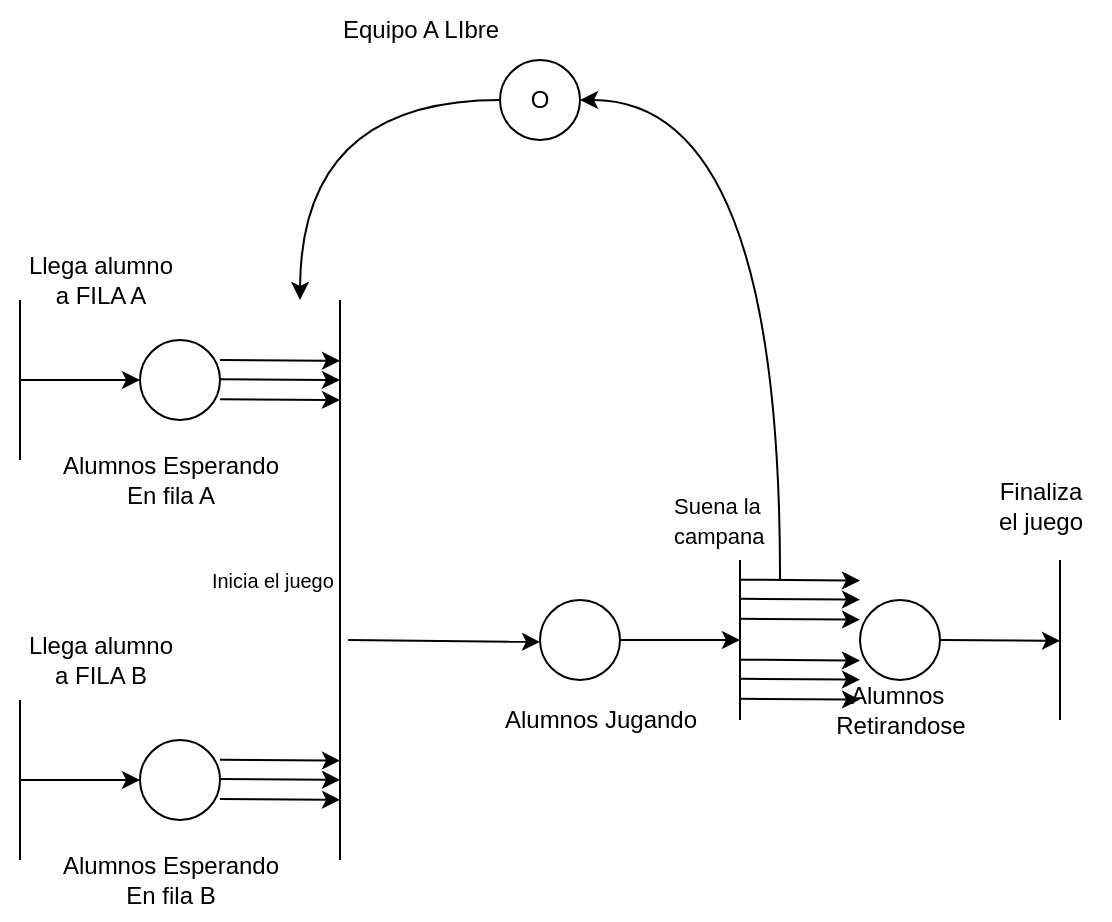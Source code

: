 <mxfile version="24.7.17">
  <diagram name="Página-1" id="KV1Yiwejq4c5FClzRJwC">
    <mxGraphModel dx="880" dy="532" grid="1" gridSize="10" guides="1" tooltips="1" connect="1" arrows="1" fold="1" page="1" pageScale="1" pageWidth="827" pageHeight="1169" math="0" shadow="0">
      <root>
        <mxCell id="0" />
        <mxCell id="1" parent="0" />
        <mxCell id="RnxfTZjgqTinrpTHP6JG-1" value="Llega alumno&lt;div&gt;a FILA A&lt;/div&gt;" style="text;html=1;align=center;verticalAlign=middle;resizable=0;points=[];autosize=1;strokeColor=none;fillColor=none;" vertex="1" parent="1">
          <mxGeometry x="190" y="130" width="100" height="40" as="geometry" />
        </mxCell>
        <mxCell id="RnxfTZjgqTinrpTHP6JG-2" value="Llega alumno&lt;div&gt;a FILA B&lt;/div&gt;" style="text;html=1;align=center;verticalAlign=middle;resizable=0;points=[];autosize=1;strokeColor=none;fillColor=none;" vertex="1" parent="1">
          <mxGeometry x="190" y="320" width="100" height="40" as="geometry" />
        </mxCell>
        <mxCell id="RnxfTZjgqTinrpTHP6JG-8" value="" style="endArrow=none;html=1;rounded=0;" edge="1" parent="1">
          <mxGeometry width="50" height="50" relative="1" as="geometry">
            <mxPoint x="200.0" y="240" as="sourcePoint" />
            <mxPoint x="200.0" y="160" as="targetPoint" />
          </mxGeometry>
        </mxCell>
        <mxCell id="RnxfTZjgqTinrpTHP6JG-9" value="" style="endArrow=classic;html=1;rounded=0;" edge="1" parent="1">
          <mxGeometry width="50" height="50" relative="1" as="geometry">
            <mxPoint x="200.0" y="200" as="sourcePoint" />
            <mxPoint x="260.0" y="200" as="targetPoint" />
          </mxGeometry>
        </mxCell>
        <mxCell id="RnxfTZjgqTinrpTHP6JG-14" value="" style="ellipse;whiteSpace=wrap;html=1;aspect=fixed;" vertex="1" parent="1">
          <mxGeometry x="260.0" y="180" width="40" height="40" as="geometry" />
        </mxCell>
        <mxCell id="RnxfTZjgqTinrpTHP6JG-15" value="" style="endArrow=none;html=1;rounded=0;" edge="1" parent="1">
          <mxGeometry width="50" height="50" relative="1" as="geometry">
            <mxPoint x="360.0" y="240" as="sourcePoint" />
            <mxPoint x="360.0" y="160" as="targetPoint" />
          </mxGeometry>
        </mxCell>
        <mxCell id="RnxfTZjgqTinrpTHP6JG-17" value="" style="endArrow=classic;html=1;rounded=0;" edge="1" parent="1">
          <mxGeometry width="50" height="50" relative="1" as="geometry">
            <mxPoint x="300.0" y="199.58" as="sourcePoint" />
            <mxPoint x="360.0" y="200" as="targetPoint" />
          </mxGeometry>
        </mxCell>
        <mxCell id="RnxfTZjgqTinrpTHP6JG-18" style="edgeStyle=orthogonalEdgeStyle;rounded=0;orthogonalLoop=1;jettySize=auto;html=1;curved=1;" edge="1" source="RnxfTZjgqTinrpTHP6JG-20" parent="1">
          <mxGeometry relative="1" as="geometry">
            <mxPoint x="340" y="160" as="targetPoint" />
          </mxGeometry>
        </mxCell>
        <mxCell id="RnxfTZjgqTinrpTHP6JG-19" style="edgeStyle=orthogonalEdgeStyle;rounded=0;orthogonalLoop=1;jettySize=auto;html=1;curved=1;endArrow=none;endFill=0;startArrow=classic;startFill=1;" edge="1" source="RnxfTZjgqTinrpTHP6JG-20" parent="1">
          <mxGeometry relative="1" as="geometry">
            <mxPoint x="580" y="300" as="targetPoint" />
          </mxGeometry>
        </mxCell>
        <mxCell id="RnxfTZjgqTinrpTHP6JG-20" value="O" style="ellipse;whiteSpace=wrap;html=1;aspect=fixed;" vertex="1" parent="1">
          <mxGeometry x="440" y="40" width="40" height="40" as="geometry" />
        </mxCell>
        <mxCell id="RnxfTZjgqTinrpTHP6JG-85" style="edgeStyle=orthogonalEdgeStyle;rounded=0;orthogonalLoop=1;jettySize=auto;html=1;" edge="1" parent="1" source="RnxfTZjgqTinrpTHP6JG-21">
          <mxGeometry relative="1" as="geometry">
            <mxPoint x="560" y="330" as="targetPoint" />
          </mxGeometry>
        </mxCell>
        <mxCell id="RnxfTZjgqTinrpTHP6JG-21" value="" style="ellipse;whiteSpace=wrap;html=1;aspect=fixed;" vertex="1" parent="1">
          <mxGeometry x="460.0" y="310" width="40" height="40" as="geometry" />
        </mxCell>
        <mxCell id="RnxfTZjgqTinrpTHP6JG-22" value="" style="endArrow=none;html=1;rounded=0;" edge="1" parent="1">
          <mxGeometry width="50" height="50" relative="1" as="geometry">
            <mxPoint x="560.0" y="370" as="sourcePoint" />
            <mxPoint x="560.0" y="290" as="targetPoint" />
          </mxGeometry>
        </mxCell>
        <mxCell id="RnxfTZjgqTinrpTHP6JG-24" value="" style="endArrow=classic;html=1;rounded=0;" edge="1" parent="1">
          <mxGeometry width="50" height="50" relative="1" as="geometry">
            <mxPoint x="660.0" y="330" as="sourcePoint" />
            <mxPoint x="720.0" y="330.42" as="targetPoint" />
          </mxGeometry>
        </mxCell>
        <mxCell id="RnxfTZjgqTinrpTHP6JG-25" value="" style="endArrow=classic;html=1;rounded=0;exitX=1.05;exitY=0.817;exitDx=0;exitDy=0;exitPerimeter=0;" edge="1" parent="1">
          <mxGeometry width="50" height="50" relative="1" as="geometry">
            <mxPoint x="364" y="330" as="sourcePoint" />
            <mxPoint x="460" y="330.98" as="targetPoint" />
          </mxGeometry>
        </mxCell>
        <mxCell id="RnxfTZjgqTinrpTHP6JG-28" value="" style="endArrow=none;html=1;rounded=0;" edge="1" parent="1">
          <mxGeometry width="50" height="50" relative="1" as="geometry">
            <mxPoint x="200.0" y="440" as="sourcePoint" />
            <mxPoint x="200.0" y="360" as="targetPoint" />
          </mxGeometry>
        </mxCell>
        <mxCell id="RnxfTZjgqTinrpTHP6JG-29" value="" style="endArrow=classic;html=1;rounded=0;" edge="1" parent="1">
          <mxGeometry width="50" height="50" relative="1" as="geometry">
            <mxPoint x="200.0" y="400" as="sourcePoint" />
            <mxPoint x="260.0" y="400" as="targetPoint" />
          </mxGeometry>
        </mxCell>
        <mxCell id="RnxfTZjgqTinrpTHP6JG-33" value="" style="ellipse;whiteSpace=wrap;html=1;aspect=fixed;" vertex="1" parent="1">
          <mxGeometry x="260.0" y="380" width="40" height="40" as="geometry" />
        </mxCell>
        <mxCell id="RnxfTZjgqTinrpTHP6JG-34" value="" style="endArrow=none;html=1;rounded=0;" edge="1" parent="1">
          <mxGeometry width="50" height="50" relative="1" as="geometry">
            <mxPoint x="360.0" y="440" as="sourcePoint" />
            <mxPoint x="360" y="240" as="targetPoint" />
          </mxGeometry>
        </mxCell>
        <mxCell id="RnxfTZjgqTinrpTHP6JG-42" value="&lt;h5&gt;&lt;span style=&quot;font-weight: 400;&quot;&gt;Inicia el juego&lt;/span&gt;&lt;/h5&gt;" style="text;html=1;align=left;verticalAlign=middle;resizable=0;points=[];autosize=1;strokeColor=none;fillColor=none;" vertex="1" parent="1">
          <mxGeometry x="294" y="270" width="80" height="60" as="geometry" />
        </mxCell>
        <mxCell id="RnxfTZjgqTinrpTHP6JG-44" value="Alumnos Jugando" style="text;html=1;align=center;verticalAlign=middle;resizable=0;points=[];autosize=1;strokeColor=none;fillColor=none;" vertex="1" parent="1">
          <mxGeometry x="430" y="355" width="120" height="30" as="geometry" />
        </mxCell>
        <mxCell id="RnxfTZjgqTinrpTHP6JG-45" value="&lt;span style=&quot;font-size: 11px;&quot;&gt;Suena la&lt;/span&gt;&lt;div&gt;&lt;span style=&quot;font-size: 11px;&quot;&gt;campana&lt;/span&gt;&lt;/div&gt;" style="text;html=1;align=left;verticalAlign=middle;resizable=0;points=[];autosize=1;strokeColor=none;fillColor=none;" vertex="1" parent="1">
          <mxGeometry x="525" y="250" width="70" height="40" as="geometry" />
        </mxCell>
        <mxCell id="RnxfTZjgqTinrpTHP6JG-51" value="Equipo A LIbre" style="text;html=1;align=center;verticalAlign=middle;resizable=0;points=[];autosize=1;strokeColor=none;fillColor=none;" vertex="1" parent="1">
          <mxGeometry x="350" y="10" width="100" height="30" as="geometry" />
        </mxCell>
        <mxCell id="RnxfTZjgqTinrpTHP6JG-57" value="" style="ellipse;whiteSpace=wrap;html=1;aspect=fixed;" vertex="1" parent="1">
          <mxGeometry x="620.0" y="310" width="40" height="40" as="geometry" />
        </mxCell>
        <mxCell id="RnxfTZjgqTinrpTHP6JG-58" value="" style="endArrow=none;html=1;rounded=0;" edge="1" parent="1">
          <mxGeometry width="50" height="50" relative="1" as="geometry">
            <mxPoint x="720.0" y="370" as="sourcePoint" />
            <mxPoint x="720.0" y="290" as="targetPoint" />
          </mxGeometry>
        </mxCell>
        <mxCell id="RnxfTZjgqTinrpTHP6JG-61" value="Alumnos&amp;nbsp;&lt;div&gt;Retirandose&lt;/div&gt;" style="text;html=1;align=center;verticalAlign=middle;resizable=0;points=[];autosize=1;strokeColor=none;fillColor=none;" vertex="1" parent="1">
          <mxGeometry x="595" y="345" width="90" height="40" as="geometry" />
        </mxCell>
        <mxCell id="RnxfTZjgqTinrpTHP6JG-62" value="Finaliza&lt;div&gt;el juego&lt;/div&gt;" style="text;html=1;align=center;verticalAlign=middle;resizable=0;points=[];autosize=1;strokeColor=none;fillColor=none;" vertex="1" parent="1">
          <mxGeometry x="675" y="243" width="70" height="40" as="geometry" />
        </mxCell>
        <mxCell id="RnxfTZjgqTinrpTHP6JG-63" value="" style="endArrow=classic;html=1;rounded=0;" edge="1" parent="1">
          <mxGeometry width="50" height="50" relative="1" as="geometry">
            <mxPoint x="300.0" y="209.58" as="sourcePoint" />
            <mxPoint x="360.0" y="210" as="targetPoint" />
          </mxGeometry>
        </mxCell>
        <mxCell id="RnxfTZjgqTinrpTHP6JG-64" value="" style="endArrow=classic;html=1;rounded=0;" edge="1" parent="1">
          <mxGeometry width="50" height="50" relative="1" as="geometry">
            <mxPoint x="300.0" y="190" as="sourcePoint" />
            <mxPoint x="360.0" y="190.42" as="targetPoint" />
          </mxGeometry>
        </mxCell>
        <mxCell id="RnxfTZjgqTinrpTHP6JG-65" value="" style="endArrow=classic;html=1;rounded=0;" edge="1" parent="1">
          <mxGeometry width="50" height="50" relative="1" as="geometry">
            <mxPoint x="300.0" y="399.5" as="sourcePoint" />
            <mxPoint x="360.0" y="399.92" as="targetPoint" />
          </mxGeometry>
        </mxCell>
        <mxCell id="RnxfTZjgqTinrpTHP6JG-66" value="" style="endArrow=classic;html=1;rounded=0;" edge="1" parent="1">
          <mxGeometry width="50" height="50" relative="1" as="geometry">
            <mxPoint x="300.0" y="409.5" as="sourcePoint" />
            <mxPoint x="360.0" y="409.92" as="targetPoint" />
          </mxGeometry>
        </mxCell>
        <mxCell id="RnxfTZjgqTinrpTHP6JG-67" value="" style="endArrow=classic;html=1;rounded=0;" edge="1" parent="1">
          <mxGeometry width="50" height="50" relative="1" as="geometry">
            <mxPoint x="300.0" y="389.92" as="sourcePoint" />
            <mxPoint x="360.0" y="390.34" as="targetPoint" />
          </mxGeometry>
        </mxCell>
        <mxCell id="RnxfTZjgqTinrpTHP6JG-69" value="Alumnos Esperando&lt;div&gt;En fila A&lt;/div&gt;" style="text;html=1;align=center;verticalAlign=middle;resizable=0;points=[];autosize=1;strokeColor=none;fillColor=none;" vertex="1" parent="1">
          <mxGeometry x="210" y="230" width="130" height="40" as="geometry" />
        </mxCell>
        <mxCell id="RnxfTZjgqTinrpTHP6JG-70" value="Alumnos Esperando&lt;div&gt;En fila B&lt;/div&gt;" style="text;html=1;align=center;verticalAlign=middle;resizable=0;points=[];autosize=1;strokeColor=none;fillColor=none;" vertex="1" parent="1">
          <mxGeometry x="210" y="430" width="130" height="40" as="geometry" />
        </mxCell>
        <mxCell id="RnxfTZjgqTinrpTHP6JG-78" value="" style="endArrow=classic;html=1;rounded=0;" edge="1" parent="1">
          <mxGeometry width="50" height="50" relative="1" as="geometry">
            <mxPoint x="560.0" y="309.43" as="sourcePoint" />
            <mxPoint x="620.0" y="309.85" as="targetPoint" />
          </mxGeometry>
        </mxCell>
        <mxCell id="RnxfTZjgqTinrpTHP6JG-79" value="" style="endArrow=classic;html=1;rounded=0;" edge="1" parent="1">
          <mxGeometry width="50" height="50" relative="1" as="geometry">
            <mxPoint x="560.0" y="319.43" as="sourcePoint" />
            <mxPoint x="620.0" y="319.85" as="targetPoint" />
          </mxGeometry>
        </mxCell>
        <mxCell id="RnxfTZjgqTinrpTHP6JG-80" value="" style="endArrow=classic;html=1;rounded=0;" edge="1" parent="1">
          <mxGeometry width="50" height="50" relative="1" as="geometry">
            <mxPoint x="560.0" y="299.85" as="sourcePoint" />
            <mxPoint x="620.0" y="300.27" as="targetPoint" />
          </mxGeometry>
        </mxCell>
        <mxCell id="RnxfTZjgqTinrpTHP6JG-81" value="" style="endArrow=classic;html=1;rounded=0;" edge="1" parent="1">
          <mxGeometry width="50" height="50" relative="1" as="geometry">
            <mxPoint x="560.0" y="349.43" as="sourcePoint" />
            <mxPoint x="620.0" y="349.85" as="targetPoint" />
          </mxGeometry>
        </mxCell>
        <mxCell id="RnxfTZjgqTinrpTHP6JG-82" value="" style="endArrow=classic;html=1;rounded=0;" edge="1" parent="1">
          <mxGeometry width="50" height="50" relative="1" as="geometry">
            <mxPoint x="560.0" y="359.43" as="sourcePoint" />
            <mxPoint x="620.0" y="359.85" as="targetPoint" />
          </mxGeometry>
        </mxCell>
        <mxCell id="RnxfTZjgqTinrpTHP6JG-83" value="" style="endArrow=classic;html=1;rounded=0;" edge="1" parent="1">
          <mxGeometry width="50" height="50" relative="1" as="geometry">
            <mxPoint x="560.0" y="339.85" as="sourcePoint" />
            <mxPoint x="620.0" y="340.27" as="targetPoint" />
          </mxGeometry>
        </mxCell>
      </root>
    </mxGraphModel>
  </diagram>
</mxfile>
